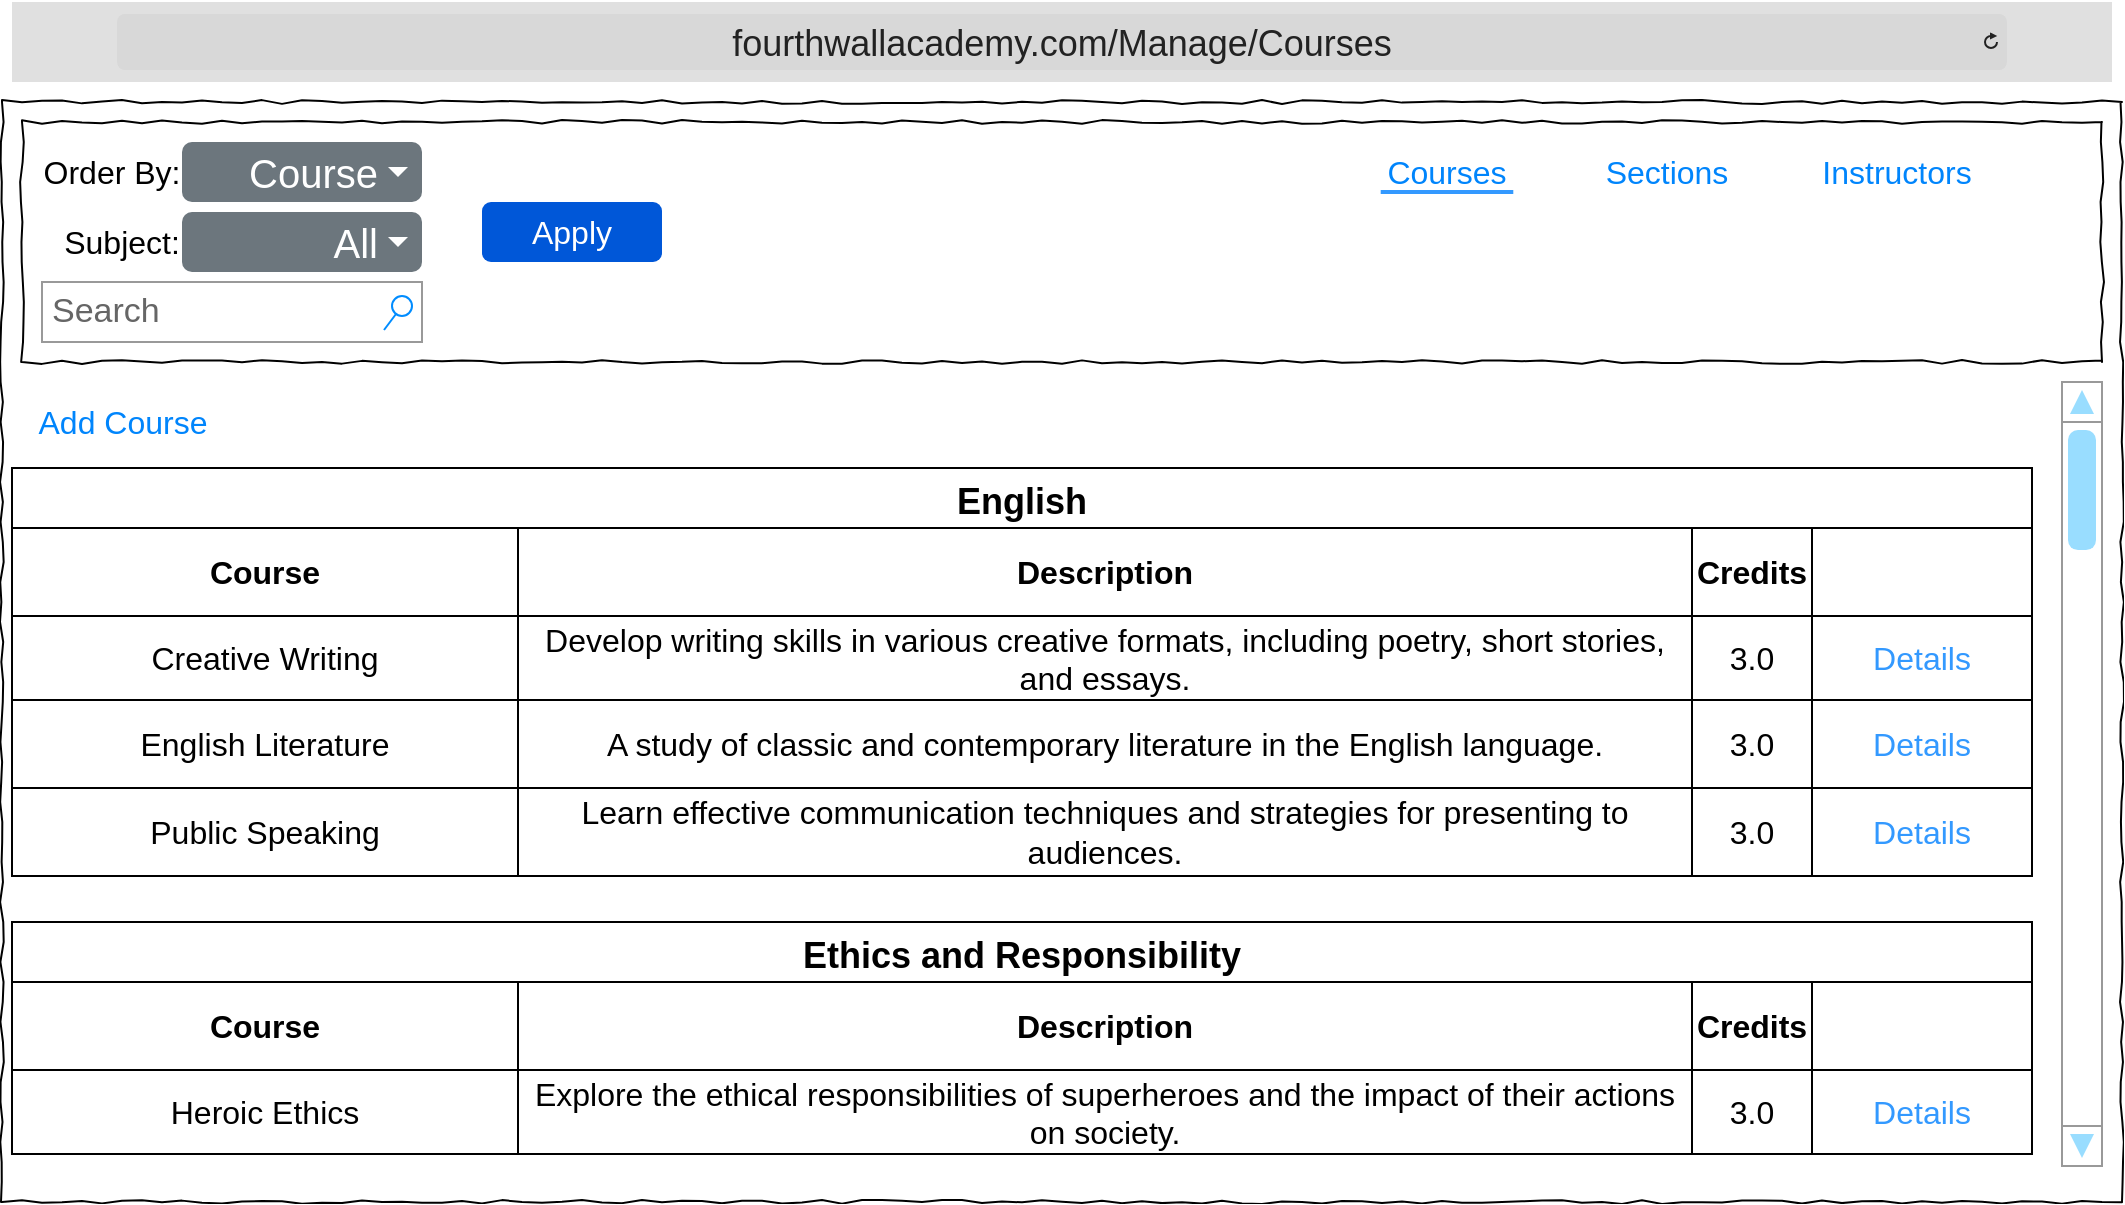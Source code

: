 <mxfile version="26.0.1">
  <diagram name="Page-1" id="03018318-947c-dd8e-b7a3-06fadd420f32">
    <mxGraphModel dx="3354" dy="1258" grid="1" gridSize="10" guides="1" tooltips="1" connect="1" arrows="1" fold="1" page="1" pageScale="1" pageWidth="1100" pageHeight="850" background="none" math="0" shadow="0">
      <root>
        <mxCell id="0" />
        <mxCell id="1" parent="0" />
        <mxCell id="677b7b8949515195-1" value="" style="whiteSpace=wrap;html=1;rounded=0;shadow=0;labelBackgroundColor=none;strokeColor=#000000;strokeWidth=1;fillColor=none;fontFamily=Verdana;fontSize=12;fontColor=#000000;align=center;comic=1;" parent="1" vertex="1">
          <mxGeometry x="20" y="70" width="1060" height="550" as="geometry" />
        </mxCell>
        <mxCell id="677b7b8949515195-10" value="" style="whiteSpace=wrap;html=1;rounded=0;shadow=0;labelBackgroundColor=none;strokeWidth=1;fillColor=none;fontFamily=Verdana;fontSize=12;align=center;comic=1;" parent="1" vertex="1">
          <mxGeometry x="30" y="80" width="1040" height="120" as="geometry" />
        </mxCell>
        <mxCell id="HjhiuZLruFTGGM_Ddv_2-103" value="" style="verticalLabelPosition=bottom;shadow=0;dashed=0;align=center;html=1;verticalAlign=top;strokeWidth=1;shape=mxgraph.mockup.navigation.scrollBar;strokeColor=#999999;barPos=98.611;fillColor2=#99ddff;strokeColor2=none;direction=north;" parent="1" vertex="1">
          <mxGeometry x="1050" y="210" width="20" height="392" as="geometry" />
        </mxCell>
        <mxCell id="HjhiuZLruFTGGM_Ddv_2-104" value="&lt;font style=&quot;font-size: 16px;&quot;&gt;Order By:&lt;/font&gt;" style="text;html=1;align=center;verticalAlign=middle;whiteSpace=wrap;rounded=0;" parent="1" vertex="1">
          <mxGeometry x="30" y="90" width="90" height="30" as="geometry" />
        </mxCell>
        <mxCell id="HjhiuZLruFTGGM_Ddv_2-106" value="&lt;font style=&quot;font-size: 20px;&quot;&gt;Course&lt;/font&gt;" style="html=1;shadow=0;dashed=0;shape=mxgraph.bootstrap.rrect;rSize=5;strokeColor=none;strokeWidth=1;fillColor=#6C767D;fontColor=#ffffff;whiteSpace=wrap;align=right;verticalAlign=middle;fontStyle=0;fontSize=14;spacingRight=20;" parent="1" vertex="1">
          <mxGeometry x="110" y="90" width="120" height="30" as="geometry" />
        </mxCell>
        <mxCell id="HjhiuZLruFTGGM_Ddv_2-107" value="" style="shape=triangle;direction=south;fillColor=#ffffff;strokeColor=none;perimeter=none;" parent="HjhiuZLruFTGGM_Ddv_2-106" vertex="1">
          <mxGeometry x="1" y="0.5" width="10" height="5" relative="1" as="geometry">
            <mxPoint x="-17" y="-2.5" as="offset" />
          </mxGeometry>
        </mxCell>
        <mxCell id="gBdz1FRmPUKY2ZFgMoxz-1" value="&lt;font style=&quot;font-size: 18px;&quot;&gt;fourthwallacademy.com/Manage/Courses&lt;/font&gt;" style="html=1;strokeWidth=1;shadow=0;dashed=0;shape=mxgraph.ios7ui.url;fillColor=#e0e0e0;strokeColor=#c0c0c0;buttonText=;strokeColor2=#222222;fontColor=#222222;fontSize=8;spacingTop=2;align=center;whiteSpace=wrap;" parent="1" vertex="1">
          <mxGeometry x="25" y="20" width="1050" height="40" as="geometry" />
        </mxCell>
        <mxCell id="tO5tG9X41Wg9TqtgTlxJ-1" value="Courses" style="html=1;shadow=0;dashed=0;shape=mxgraph.bootstrap.rrect;rSize=5;strokeColor=none;strokeWidth=1;fillColor=none;fontColor=#0085FC;whiteSpace=wrap;align=center;verticalAlign=middle;spacingLeft=0;fontStyle=0;fontSize=16;spacing=5;" parent="1" vertex="1">
          <mxGeometry x="695" y="85" width="95" height="40" as="geometry" />
        </mxCell>
        <mxCell id="tO5tG9X41Wg9TqtgTlxJ-2" value="Sections" style="html=1;shadow=0;dashed=0;shape=mxgraph.bootstrap.rrect;rSize=5;strokeColor=none;strokeWidth=1;fillColor=none;fontColor=#0085FC;whiteSpace=wrap;align=center;verticalAlign=middle;spacingLeft=0;fontStyle=0;fontSize=16;spacing=5;" parent="1" vertex="1">
          <mxGeometry x="805" y="85" width="95" height="40" as="geometry" />
        </mxCell>
        <mxCell id="tO5tG9X41Wg9TqtgTlxJ-3" value="Instructors" style="html=1;shadow=0;dashed=0;shape=mxgraph.bootstrap.rrect;rSize=5;strokeColor=none;strokeWidth=1;fillColor=none;fontColor=#0085FC;whiteSpace=wrap;align=center;verticalAlign=middle;spacingLeft=0;fontStyle=0;fontSize=16;spacing=5;" parent="1" vertex="1">
          <mxGeometry x="920" y="85" width="95" height="40" as="geometry" />
        </mxCell>
        <mxCell id="tO5tG9X41Wg9TqtgTlxJ-4" value="" style="line;strokeWidth=2;html=1;strokeColor=#3399FF;" parent="1" vertex="1">
          <mxGeometry x="709.35" y="110" width="66.3" height="10" as="geometry" />
        </mxCell>
        <mxCell id="ZB7UOaUTmDkomI1XTFLS-1" value="Search" style="strokeWidth=1;shadow=0;dashed=0;align=center;html=1;shape=mxgraph.mockup.forms.searchBox;strokeColor=#999999;mainText=;strokeColor2=#008cff;fontColor=#666666;fontSize=17;align=left;spacingLeft=3;whiteSpace=wrap;" parent="1" vertex="1">
          <mxGeometry x="40" y="160" width="190" height="30" as="geometry" />
        </mxCell>
        <mxCell id="ZB7UOaUTmDkomI1XTFLS-2" value="English" style="shape=table;startSize=30;container=1;collapsible=0;childLayout=tableLayout;strokeColor=default;fontSize=18;fontStyle=1" parent="1" vertex="1">
          <mxGeometry x="25" y="253" width="1010" height="204" as="geometry" />
        </mxCell>
        <mxCell id="ZB7UOaUTmDkomI1XTFLS-3" value="" style="shape=tableRow;horizontal=0;startSize=0;swimlaneHead=0;swimlaneBody=0;strokeColor=inherit;top=0;left=0;bottom=0;right=0;collapsible=0;dropTarget=0;fillColor=none;points=[[0,0.5],[1,0.5]];portConstraint=eastwest;fontSize=16;" parent="ZB7UOaUTmDkomI1XTFLS-2" vertex="1">
          <mxGeometry y="30" width="1010" height="44" as="geometry" />
        </mxCell>
        <mxCell id="ZB7UOaUTmDkomI1XTFLS-4" value="&lt;b&gt;Course&lt;/b&gt;" style="shape=partialRectangle;html=1;whiteSpace=wrap;connectable=0;strokeColor=inherit;overflow=hidden;fillColor=none;top=0;left=0;bottom=0;right=0;pointerEvents=1;fontSize=16;" parent="ZB7UOaUTmDkomI1XTFLS-3" vertex="1">
          <mxGeometry width="253" height="44" as="geometry">
            <mxRectangle width="253" height="44" as="alternateBounds" />
          </mxGeometry>
        </mxCell>
        <mxCell id="ZB7UOaUTmDkomI1XTFLS-5" value="&lt;b&gt;Description&lt;/b&gt;" style="shape=partialRectangle;html=1;whiteSpace=wrap;connectable=0;strokeColor=inherit;overflow=hidden;fillColor=none;top=0;left=0;bottom=0;right=0;pointerEvents=1;fontSize=16;" parent="ZB7UOaUTmDkomI1XTFLS-3" vertex="1">
          <mxGeometry x="253" width="587" height="44" as="geometry">
            <mxRectangle width="587" height="44" as="alternateBounds" />
          </mxGeometry>
        </mxCell>
        <mxCell id="ZB7UOaUTmDkomI1XTFLS-6" value="&lt;b&gt;Credits&lt;/b&gt;" style="shape=partialRectangle;html=1;whiteSpace=wrap;connectable=0;strokeColor=inherit;overflow=hidden;fillColor=none;top=0;left=0;bottom=0;right=0;pointerEvents=1;fontSize=16;" parent="ZB7UOaUTmDkomI1XTFLS-3" vertex="1">
          <mxGeometry x="840" width="60" height="44" as="geometry">
            <mxRectangle width="60" height="44" as="alternateBounds" />
          </mxGeometry>
        </mxCell>
        <mxCell id="ZB7UOaUTmDkomI1XTFLS-15" style="shape=partialRectangle;html=1;whiteSpace=wrap;connectable=0;strokeColor=inherit;overflow=hidden;fillColor=none;top=0;left=0;bottom=0;right=0;pointerEvents=1;fontSize=16;" parent="ZB7UOaUTmDkomI1XTFLS-3" vertex="1">
          <mxGeometry x="900" width="110" height="44" as="geometry">
            <mxRectangle width="110" height="44" as="alternateBounds" />
          </mxGeometry>
        </mxCell>
        <mxCell id="ZB7UOaUTmDkomI1XTFLS-7" value="" style="shape=tableRow;horizontal=0;startSize=0;swimlaneHead=0;swimlaneBody=0;strokeColor=inherit;top=0;left=0;bottom=0;right=0;collapsible=0;dropTarget=0;fillColor=none;points=[[0,0.5],[1,0.5]];portConstraint=eastwest;fontSize=16;" parent="ZB7UOaUTmDkomI1XTFLS-2" vertex="1">
          <mxGeometry y="74" width="1010" height="42" as="geometry" />
        </mxCell>
        <mxCell id="ZB7UOaUTmDkomI1XTFLS-8" value="Creative Writing" style="shape=partialRectangle;html=1;whiteSpace=wrap;connectable=0;strokeColor=inherit;overflow=hidden;fillColor=none;top=0;left=0;bottom=0;right=0;pointerEvents=1;fontSize=16;" parent="ZB7UOaUTmDkomI1XTFLS-7" vertex="1">
          <mxGeometry width="253" height="42" as="geometry">
            <mxRectangle width="253" height="42" as="alternateBounds" />
          </mxGeometry>
        </mxCell>
        <mxCell id="ZB7UOaUTmDkomI1XTFLS-9" value="Develop writing skills in various creative formats, including poetry, short stories, and essays." style="shape=partialRectangle;html=1;whiteSpace=wrap;connectable=0;strokeColor=inherit;overflow=hidden;fillColor=none;top=0;left=0;bottom=0;right=0;pointerEvents=1;fontSize=16;" parent="ZB7UOaUTmDkomI1XTFLS-7" vertex="1">
          <mxGeometry x="253" width="587" height="42" as="geometry">
            <mxRectangle width="587" height="42" as="alternateBounds" />
          </mxGeometry>
        </mxCell>
        <mxCell id="ZB7UOaUTmDkomI1XTFLS-10" value="3.0" style="shape=partialRectangle;html=1;whiteSpace=wrap;connectable=0;strokeColor=inherit;overflow=hidden;fillColor=none;top=0;left=0;bottom=0;right=0;pointerEvents=1;fontSize=16;" parent="ZB7UOaUTmDkomI1XTFLS-7" vertex="1">
          <mxGeometry x="840" width="60" height="42" as="geometry">
            <mxRectangle width="60" height="42" as="alternateBounds" />
          </mxGeometry>
        </mxCell>
        <mxCell id="ZB7UOaUTmDkomI1XTFLS-16" value="&lt;font color=&quot;#3399ff&quot;&gt;Details&lt;/font&gt;" style="shape=partialRectangle;html=1;whiteSpace=wrap;connectable=0;strokeColor=inherit;overflow=hidden;fillColor=none;top=0;left=0;bottom=0;right=0;pointerEvents=1;fontSize=16;" parent="ZB7UOaUTmDkomI1XTFLS-7" vertex="1">
          <mxGeometry x="900" width="110" height="42" as="geometry">
            <mxRectangle width="110" height="42" as="alternateBounds" />
          </mxGeometry>
        </mxCell>
        <mxCell id="ZB7UOaUTmDkomI1XTFLS-11" value="" style="shape=tableRow;horizontal=0;startSize=0;swimlaneHead=0;swimlaneBody=0;strokeColor=inherit;top=0;left=0;bottom=0;right=0;collapsible=0;dropTarget=0;fillColor=none;points=[[0,0.5],[1,0.5]];portConstraint=eastwest;fontSize=16;" parent="ZB7UOaUTmDkomI1XTFLS-2" vertex="1">
          <mxGeometry y="116" width="1010" height="44" as="geometry" />
        </mxCell>
        <mxCell id="ZB7UOaUTmDkomI1XTFLS-12" value="English Literature" style="shape=partialRectangle;html=1;whiteSpace=wrap;connectable=0;strokeColor=inherit;overflow=hidden;fillColor=none;top=0;left=0;bottom=0;right=0;pointerEvents=1;fontSize=16;" parent="ZB7UOaUTmDkomI1XTFLS-11" vertex="1">
          <mxGeometry width="253" height="44" as="geometry">
            <mxRectangle width="253" height="44" as="alternateBounds" />
          </mxGeometry>
        </mxCell>
        <mxCell id="ZB7UOaUTmDkomI1XTFLS-13" value="A study of classic and contemporary literature in the English language." style="shape=partialRectangle;html=1;whiteSpace=wrap;connectable=0;strokeColor=inherit;overflow=hidden;fillColor=none;top=0;left=0;bottom=0;right=0;pointerEvents=1;fontSize=16;" parent="ZB7UOaUTmDkomI1XTFLS-11" vertex="1">
          <mxGeometry x="253" width="587" height="44" as="geometry">
            <mxRectangle width="587" height="44" as="alternateBounds" />
          </mxGeometry>
        </mxCell>
        <mxCell id="ZB7UOaUTmDkomI1XTFLS-14" value="3.0" style="shape=partialRectangle;html=1;whiteSpace=wrap;connectable=0;strokeColor=inherit;overflow=hidden;fillColor=none;top=0;left=0;bottom=0;right=0;pointerEvents=1;fontSize=16;" parent="ZB7UOaUTmDkomI1XTFLS-11" vertex="1">
          <mxGeometry x="840" width="60" height="44" as="geometry">
            <mxRectangle width="60" height="44" as="alternateBounds" />
          </mxGeometry>
        </mxCell>
        <mxCell id="ZB7UOaUTmDkomI1XTFLS-17" value="&lt;span style=&quot;color: rgb(51, 153, 255);&quot;&gt;Details&lt;/span&gt;" style="shape=partialRectangle;html=1;whiteSpace=wrap;connectable=0;strokeColor=inherit;overflow=hidden;fillColor=none;top=0;left=0;bottom=0;right=0;pointerEvents=1;fontSize=16;" parent="ZB7UOaUTmDkomI1XTFLS-11" vertex="1">
          <mxGeometry x="900" width="110" height="44" as="geometry">
            <mxRectangle width="110" height="44" as="alternateBounds" />
          </mxGeometry>
        </mxCell>
        <mxCell id="ZB7UOaUTmDkomI1XTFLS-18" style="shape=tableRow;horizontal=0;startSize=0;swimlaneHead=0;swimlaneBody=0;strokeColor=inherit;top=0;left=0;bottom=0;right=0;collapsible=0;dropTarget=0;fillColor=none;points=[[0,0.5],[1,0.5]];portConstraint=eastwest;fontSize=16;" parent="ZB7UOaUTmDkomI1XTFLS-2" vertex="1">
          <mxGeometry y="160" width="1010" height="44" as="geometry" />
        </mxCell>
        <mxCell id="ZB7UOaUTmDkomI1XTFLS-19" value="Public Speaking" style="shape=partialRectangle;html=1;whiteSpace=wrap;connectable=0;strokeColor=inherit;overflow=hidden;fillColor=none;top=0;left=0;bottom=0;right=0;pointerEvents=1;fontSize=16;" parent="ZB7UOaUTmDkomI1XTFLS-18" vertex="1">
          <mxGeometry width="253" height="44" as="geometry">
            <mxRectangle width="253" height="44" as="alternateBounds" />
          </mxGeometry>
        </mxCell>
        <mxCell id="ZB7UOaUTmDkomI1XTFLS-20" value="Learn effective communication techniques and strategies for presenting to audiences." style="shape=partialRectangle;html=1;whiteSpace=wrap;connectable=0;strokeColor=inherit;overflow=hidden;fillColor=none;top=0;left=0;bottom=0;right=0;pointerEvents=1;fontSize=16;" parent="ZB7UOaUTmDkomI1XTFLS-18" vertex="1">
          <mxGeometry x="253" width="587" height="44" as="geometry">
            <mxRectangle width="587" height="44" as="alternateBounds" />
          </mxGeometry>
        </mxCell>
        <mxCell id="ZB7UOaUTmDkomI1XTFLS-21" value="3.0" style="shape=partialRectangle;html=1;whiteSpace=wrap;connectable=0;strokeColor=inherit;overflow=hidden;fillColor=none;top=0;left=0;bottom=0;right=0;pointerEvents=1;fontSize=16;" parent="ZB7UOaUTmDkomI1XTFLS-18" vertex="1">
          <mxGeometry x="840" width="60" height="44" as="geometry">
            <mxRectangle width="60" height="44" as="alternateBounds" />
          </mxGeometry>
        </mxCell>
        <mxCell id="ZB7UOaUTmDkomI1XTFLS-22" value="&lt;span style=&quot;color: rgb(51, 153, 255);&quot;&gt;Details&lt;/span&gt;" style="shape=partialRectangle;html=1;whiteSpace=wrap;connectable=0;strokeColor=inherit;overflow=hidden;fillColor=none;top=0;left=0;bottom=0;right=0;pointerEvents=1;fontSize=16;" parent="ZB7UOaUTmDkomI1XTFLS-18" vertex="1">
          <mxGeometry x="900" width="110" height="44" as="geometry">
            <mxRectangle width="110" height="44" as="alternateBounds" />
          </mxGeometry>
        </mxCell>
        <mxCell id="ZB7UOaUTmDkomI1XTFLS-23" value="Ethics and Responsibility" style="shape=table;startSize=30;container=1;collapsible=0;childLayout=tableLayout;strokeColor=default;fontSize=18;fontStyle=1" parent="1" vertex="1">
          <mxGeometry x="25" y="480" width="1010" height="116" as="geometry" />
        </mxCell>
        <mxCell id="ZB7UOaUTmDkomI1XTFLS-24" value="" style="shape=tableRow;horizontal=0;startSize=0;swimlaneHead=0;swimlaneBody=0;strokeColor=inherit;top=0;left=0;bottom=0;right=0;collapsible=0;dropTarget=0;fillColor=none;points=[[0,0.5],[1,0.5]];portConstraint=eastwest;fontSize=16;" parent="ZB7UOaUTmDkomI1XTFLS-23" vertex="1">
          <mxGeometry y="30" width="1010" height="44" as="geometry" />
        </mxCell>
        <mxCell id="ZB7UOaUTmDkomI1XTFLS-25" value="&lt;b&gt;Course&lt;/b&gt;" style="shape=partialRectangle;html=1;whiteSpace=wrap;connectable=0;strokeColor=inherit;overflow=hidden;fillColor=none;top=0;left=0;bottom=0;right=0;pointerEvents=1;fontSize=16;" parent="ZB7UOaUTmDkomI1XTFLS-24" vertex="1">
          <mxGeometry width="253" height="44" as="geometry">
            <mxRectangle width="253" height="44" as="alternateBounds" />
          </mxGeometry>
        </mxCell>
        <mxCell id="ZB7UOaUTmDkomI1XTFLS-26" value="&lt;b&gt;Description&lt;/b&gt;" style="shape=partialRectangle;html=1;whiteSpace=wrap;connectable=0;strokeColor=inherit;overflow=hidden;fillColor=none;top=0;left=0;bottom=0;right=0;pointerEvents=1;fontSize=16;" parent="ZB7UOaUTmDkomI1XTFLS-24" vertex="1">
          <mxGeometry x="253" width="587" height="44" as="geometry">
            <mxRectangle width="587" height="44" as="alternateBounds" />
          </mxGeometry>
        </mxCell>
        <mxCell id="ZB7UOaUTmDkomI1XTFLS-27" value="&lt;b&gt;Credits&lt;/b&gt;" style="shape=partialRectangle;html=1;whiteSpace=wrap;connectable=0;strokeColor=inherit;overflow=hidden;fillColor=none;top=0;left=0;bottom=0;right=0;pointerEvents=1;fontSize=16;" parent="ZB7UOaUTmDkomI1XTFLS-24" vertex="1">
          <mxGeometry x="840" width="60" height="44" as="geometry">
            <mxRectangle width="60" height="44" as="alternateBounds" />
          </mxGeometry>
        </mxCell>
        <mxCell id="ZB7UOaUTmDkomI1XTFLS-28" style="shape=partialRectangle;html=1;whiteSpace=wrap;connectable=0;strokeColor=inherit;overflow=hidden;fillColor=none;top=0;left=0;bottom=0;right=0;pointerEvents=1;fontSize=16;" parent="ZB7UOaUTmDkomI1XTFLS-24" vertex="1">
          <mxGeometry x="900" width="110" height="44" as="geometry">
            <mxRectangle width="110" height="44" as="alternateBounds" />
          </mxGeometry>
        </mxCell>
        <mxCell id="ZB7UOaUTmDkomI1XTFLS-29" value="" style="shape=tableRow;horizontal=0;startSize=0;swimlaneHead=0;swimlaneBody=0;strokeColor=inherit;top=0;left=0;bottom=0;right=0;collapsible=0;dropTarget=0;fillColor=none;points=[[0,0.5],[1,0.5]];portConstraint=eastwest;fontSize=16;" parent="ZB7UOaUTmDkomI1XTFLS-23" vertex="1">
          <mxGeometry y="74" width="1010" height="42" as="geometry" />
        </mxCell>
        <mxCell id="ZB7UOaUTmDkomI1XTFLS-30" value="Heroic Ethics" style="shape=partialRectangle;html=1;whiteSpace=wrap;connectable=0;strokeColor=inherit;overflow=hidden;fillColor=none;top=0;left=0;bottom=0;right=0;pointerEvents=1;fontSize=16;" parent="ZB7UOaUTmDkomI1XTFLS-29" vertex="1">
          <mxGeometry width="253" height="42" as="geometry">
            <mxRectangle width="253" height="42" as="alternateBounds" />
          </mxGeometry>
        </mxCell>
        <mxCell id="ZB7UOaUTmDkomI1XTFLS-31" value="Explore the ethical responsibilities of superheroes and the impact of their actions on society." style="shape=partialRectangle;html=1;whiteSpace=wrap;connectable=0;strokeColor=inherit;overflow=hidden;fillColor=none;top=0;left=0;bottom=0;right=0;pointerEvents=1;fontSize=16;" parent="ZB7UOaUTmDkomI1XTFLS-29" vertex="1">
          <mxGeometry x="253" width="587" height="42" as="geometry">
            <mxRectangle width="587" height="42" as="alternateBounds" />
          </mxGeometry>
        </mxCell>
        <mxCell id="ZB7UOaUTmDkomI1XTFLS-32" value="3.0" style="shape=partialRectangle;html=1;whiteSpace=wrap;connectable=0;strokeColor=inherit;overflow=hidden;fillColor=none;top=0;left=0;bottom=0;right=0;pointerEvents=1;fontSize=16;" parent="ZB7UOaUTmDkomI1XTFLS-29" vertex="1">
          <mxGeometry x="840" width="60" height="42" as="geometry">
            <mxRectangle width="60" height="42" as="alternateBounds" />
          </mxGeometry>
        </mxCell>
        <mxCell id="ZB7UOaUTmDkomI1XTFLS-33" value="&lt;font color=&quot;#3399ff&quot;&gt;Details&lt;/font&gt;" style="shape=partialRectangle;html=1;whiteSpace=wrap;connectable=0;strokeColor=inherit;overflow=hidden;fillColor=none;top=0;left=0;bottom=0;right=0;pointerEvents=1;fontSize=16;" parent="ZB7UOaUTmDkomI1XTFLS-29" vertex="1">
          <mxGeometry x="900" width="110" height="42" as="geometry">
            <mxRectangle width="110" height="42" as="alternateBounds" />
          </mxGeometry>
        </mxCell>
        <mxCell id="ZB7UOaUTmDkomI1XTFLS-44" value="&lt;font style=&quot;font-size: 16px;&quot;&gt;Subject:&lt;/font&gt;" style="text;html=1;align=center;verticalAlign=middle;whiteSpace=wrap;rounded=0;" parent="1" vertex="1">
          <mxGeometry x="50" y="125" width="60" height="30" as="geometry" />
        </mxCell>
        <mxCell id="ZB7UOaUTmDkomI1XTFLS-45" value="&lt;font style=&quot;font-size: 20px;&quot;&gt;All&lt;/font&gt;" style="html=1;shadow=0;dashed=0;shape=mxgraph.bootstrap.rrect;rSize=5;strokeColor=none;strokeWidth=1;fillColor=#6C767D;fontColor=#ffffff;whiteSpace=wrap;align=right;verticalAlign=middle;fontStyle=0;fontSize=14;spacingRight=20;" parent="1" vertex="1">
          <mxGeometry x="110" y="125" width="120" height="30" as="geometry" />
        </mxCell>
        <mxCell id="ZB7UOaUTmDkomI1XTFLS-46" value="" style="shape=triangle;direction=south;fillColor=#ffffff;strokeColor=none;perimeter=none;" parent="ZB7UOaUTmDkomI1XTFLS-45" vertex="1">
          <mxGeometry x="1" y="0.5" width="10" height="5" relative="1" as="geometry">
            <mxPoint x="-17" y="-2.5" as="offset" />
          </mxGeometry>
        </mxCell>
        <mxCell id="ZB7UOaUTmDkomI1XTFLS-47" value="&lt;font style=&quot;font-size: 16px;&quot;&gt;Apply&lt;/font&gt;" style="rounded=1;fillColor=#0057D8;strokeColor=none;html=1;whiteSpace=wrap;fontColor=#ffffff;align=center;verticalAlign=middle;fontStyle=0;fontSize=12;sketch=0;" parent="1" vertex="1">
          <mxGeometry x="260" y="120" width="90" height="30" as="geometry" />
        </mxCell>
        <mxCell id="ZB7UOaUTmDkomI1XTFLS-48" value="Add Course" style="html=1;shadow=0;dashed=0;shape=mxgraph.bootstrap.rrect;rSize=5;strokeColor=none;strokeWidth=1;fillColor=none;fontColor=#0085FC;whiteSpace=wrap;align=center;verticalAlign=middle;spacingLeft=0;fontStyle=0;fontSize=16;spacing=5;" parent="1" vertex="1">
          <mxGeometry x="32.5" y="210" width="95" height="40" as="geometry" />
        </mxCell>
      </root>
    </mxGraphModel>
  </diagram>
</mxfile>

